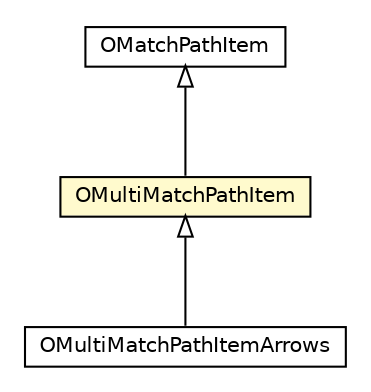 #!/usr/local/bin/dot
#
# Class diagram 
# Generated by UMLGraph version R5_6-24-gf6e263 (http://www.umlgraph.org/)
#

digraph G {
	edge [fontname="Helvetica",fontsize=10,labelfontname="Helvetica",labelfontsize=10];
	node [fontname="Helvetica",fontsize=10,shape=plaintext];
	nodesep=0.25;
	ranksep=0.5;
	// com.orientechnologies.orient.core.sql.parser.OMatchPathItem
	c2524581 [label=<<table title="com.orientechnologies.orient.core.sql.parser.OMatchPathItem" border="0" cellborder="1" cellspacing="0" cellpadding="2" port="p" href="./OMatchPathItem.html">
		<tr><td><table border="0" cellspacing="0" cellpadding="1">
<tr><td align="center" balign="center"> OMatchPathItem </td></tr>
		</table></td></tr>
		</table>>, URL="./OMatchPathItem.html", fontname="Helvetica", fontcolor="black", fontsize=10.0];
	// com.orientechnologies.orient.core.sql.parser.OMultiMatchPathItemArrows
	c2524624 [label=<<table title="com.orientechnologies.orient.core.sql.parser.OMultiMatchPathItemArrows" border="0" cellborder="1" cellspacing="0" cellpadding="2" port="p" href="./OMultiMatchPathItemArrows.html">
		<tr><td><table border="0" cellspacing="0" cellpadding="1">
<tr><td align="center" balign="center"> OMultiMatchPathItemArrows </td></tr>
		</table></td></tr>
		</table>>, URL="./OMultiMatchPathItemArrows.html", fontname="Helvetica", fontcolor="black", fontsize=10.0];
	// com.orientechnologies.orient.core.sql.parser.OMultiMatchPathItem
	c2524695 [label=<<table title="com.orientechnologies.orient.core.sql.parser.OMultiMatchPathItem" border="0" cellborder="1" cellspacing="0" cellpadding="2" port="p" bgcolor="lemonChiffon" href="./OMultiMatchPathItem.html">
		<tr><td><table border="0" cellspacing="0" cellpadding="1">
<tr><td align="center" balign="center"> OMultiMatchPathItem </td></tr>
		</table></td></tr>
		</table>>, URL="./OMultiMatchPathItem.html", fontname="Helvetica", fontcolor="black", fontsize=10.0];
	//com.orientechnologies.orient.core.sql.parser.OMultiMatchPathItemArrows extends com.orientechnologies.orient.core.sql.parser.OMultiMatchPathItem
	c2524695:p -> c2524624:p [dir=back,arrowtail=empty];
	//com.orientechnologies.orient.core.sql.parser.OMultiMatchPathItem extends com.orientechnologies.orient.core.sql.parser.OMatchPathItem
	c2524581:p -> c2524695:p [dir=back,arrowtail=empty];
}

